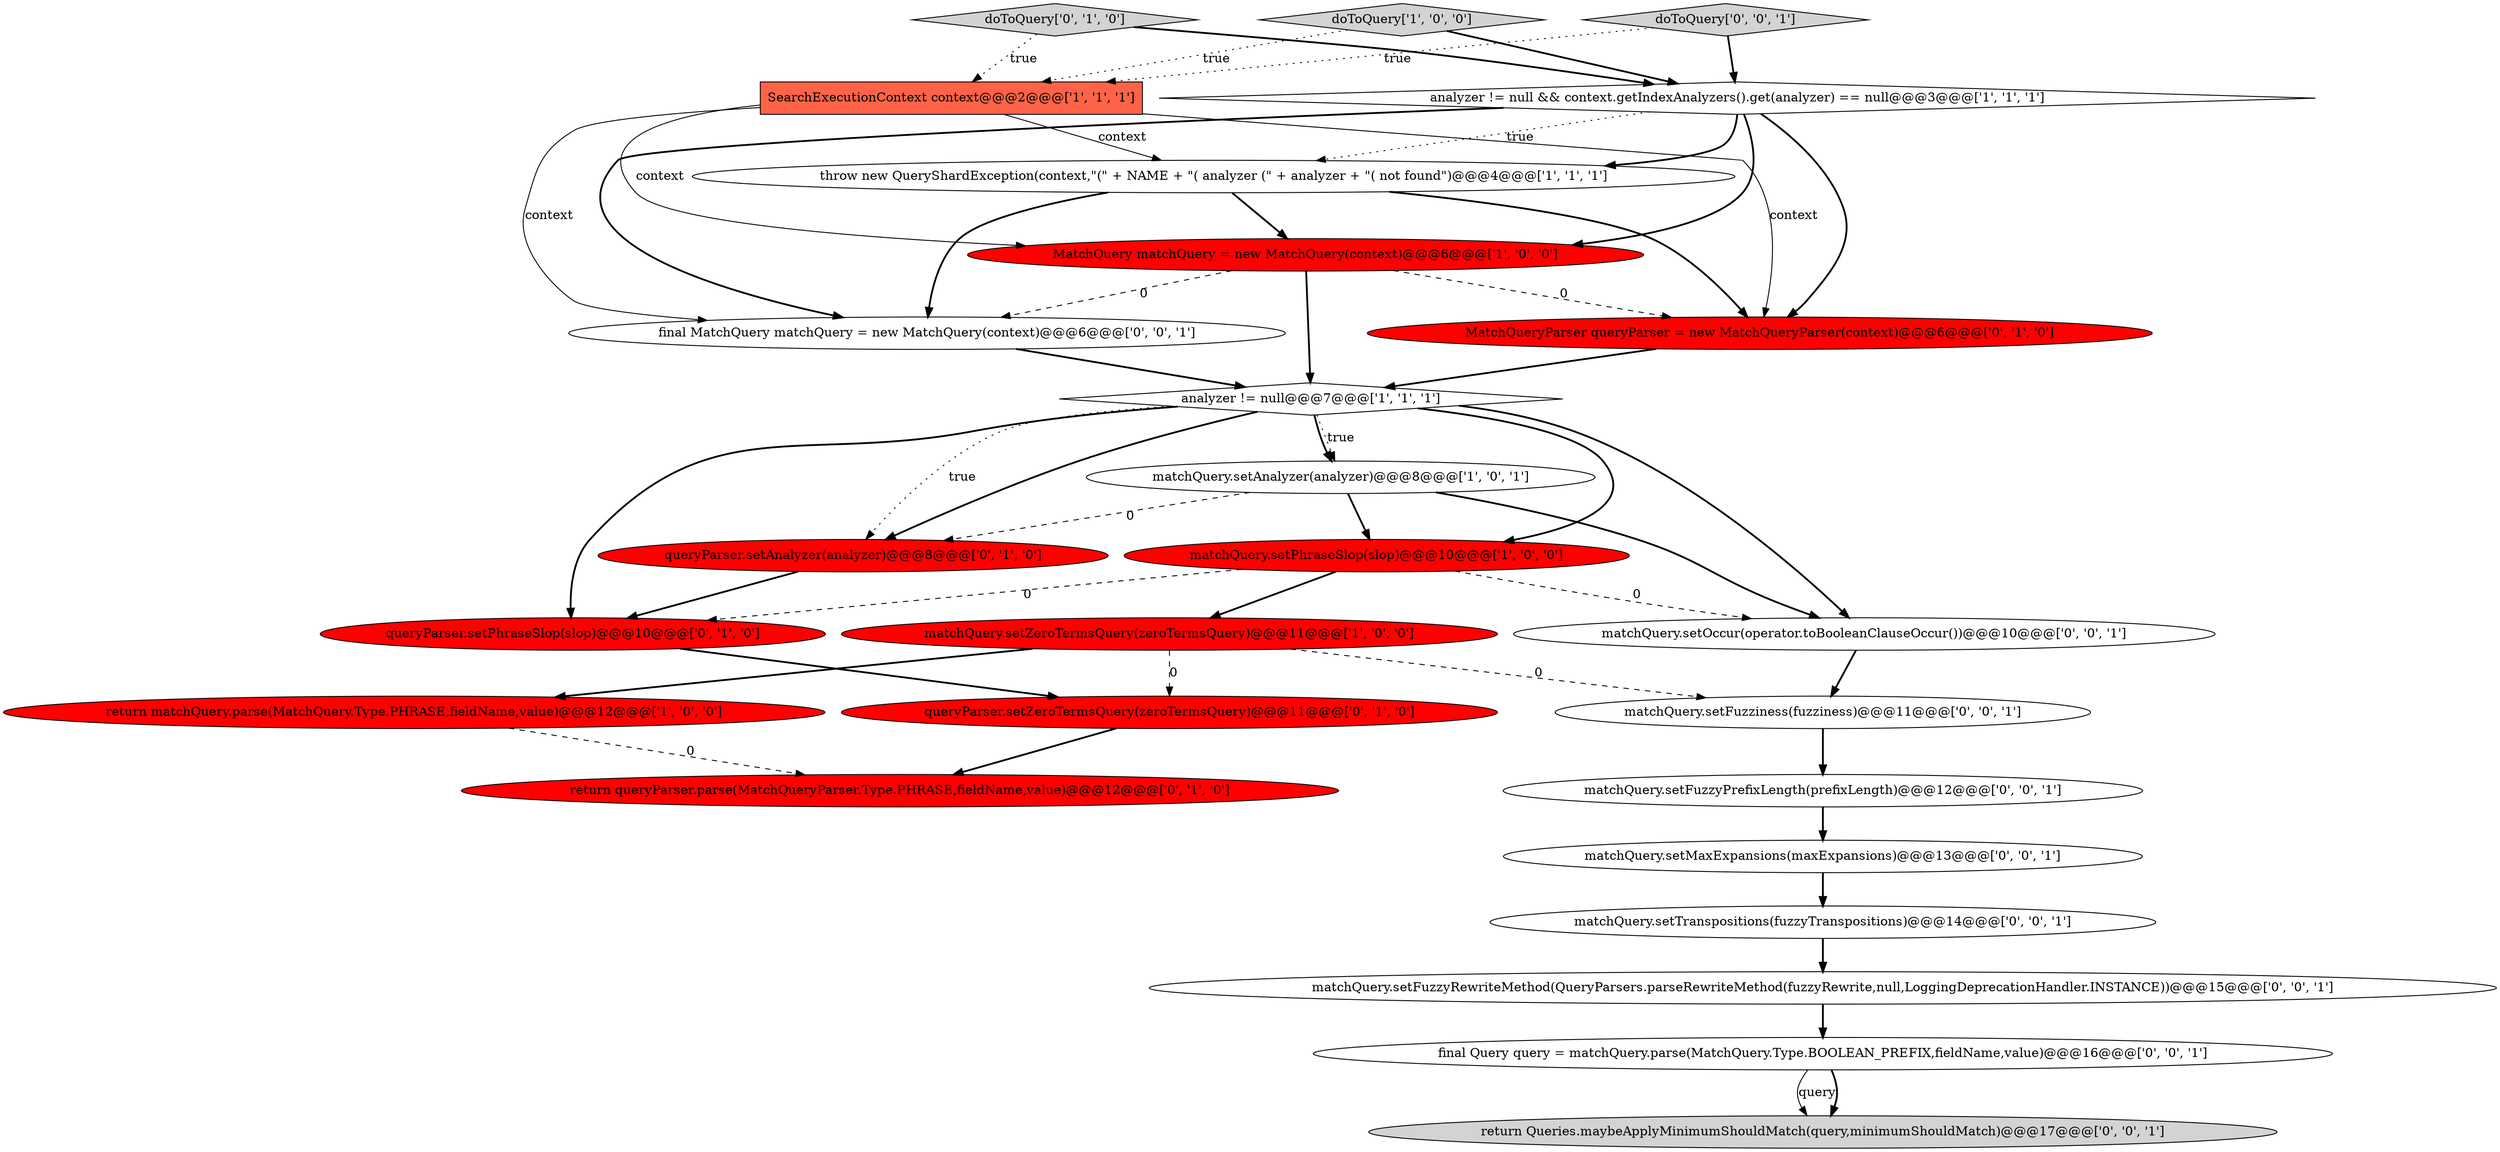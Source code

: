 digraph {
4 [style = filled, label = "return matchQuery.parse(MatchQuery.Type.PHRASE,fieldName,value)@@@12@@@['1', '0', '0']", fillcolor = red, shape = ellipse image = "AAA1AAABBB1BBB"];
13 [style = filled, label = "queryParser.setZeroTermsQuery(zeroTermsQuery)@@@11@@@['0', '1', '0']", fillcolor = red, shape = ellipse image = "AAA1AAABBB2BBB"];
7 [style = filled, label = "MatchQuery matchQuery = new MatchQuery(context)@@@6@@@['1', '0', '0']", fillcolor = red, shape = ellipse image = "AAA1AAABBB1BBB"];
3 [style = filled, label = "matchQuery.setZeroTermsQuery(zeroTermsQuery)@@@11@@@['1', '0', '0']", fillcolor = red, shape = ellipse image = "AAA1AAABBB1BBB"];
10 [style = filled, label = "queryParser.setAnalyzer(analyzer)@@@8@@@['0', '1', '0']", fillcolor = red, shape = ellipse image = "AAA1AAABBB2BBB"];
9 [style = filled, label = "matchQuery.setAnalyzer(analyzer)@@@8@@@['1', '0', '1']", fillcolor = white, shape = ellipse image = "AAA0AAABBB1BBB"];
25 [style = filled, label = "matchQuery.setFuzzyPrefixLength(prefixLength)@@@12@@@['0', '0', '1']", fillcolor = white, shape = ellipse image = "AAA0AAABBB3BBB"];
17 [style = filled, label = "final Query query = matchQuery.parse(MatchQuery.Type.BOOLEAN_PREFIX,fieldName,value)@@@16@@@['0', '0', '1']", fillcolor = white, shape = ellipse image = "AAA0AAABBB3BBB"];
8 [style = filled, label = "analyzer != null && context.getIndexAnalyzers().get(analyzer) == null@@@3@@@['1', '1', '1']", fillcolor = white, shape = diamond image = "AAA0AAABBB1BBB"];
20 [style = filled, label = "matchQuery.setTranspositions(fuzzyTranspositions)@@@14@@@['0', '0', '1']", fillcolor = white, shape = ellipse image = "AAA0AAABBB3BBB"];
5 [style = filled, label = "doToQuery['1', '0', '0']", fillcolor = lightgray, shape = diamond image = "AAA0AAABBB1BBB"];
0 [style = filled, label = "throw new QueryShardException(context,\"(\" + NAME + \"( analyzer (\" + analyzer + \"( not found\")@@@4@@@['1', '1', '1']", fillcolor = white, shape = ellipse image = "AAA0AAABBB1BBB"];
21 [style = filled, label = "matchQuery.setFuzzyRewriteMethod(QueryParsers.parseRewriteMethod(fuzzyRewrite,null,LoggingDeprecationHandler.INSTANCE))@@@15@@@['0', '0', '1']", fillcolor = white, shape = ellipse image = "AAA0AAABBB3BBB"];
24 [style = filled, label = "doToQuery['0', '0', '1']", fillcolor = lightgray, shape = diamond image = "AAA0AAABBB3BBB"];
2 [style = filled, label = "matchQuery.setPhraseSlop(slop)@@@10@@@['1', '0', '0']", fillcolor = red, shape = ellipse image = "AAA1AAABBB1BBB"];
14 [style = filled, label = "return queryParser.parse(MatchQueryParser.Type.PHRASE,fieldName,value)@@@12@@@['0', '1', '0']", fillcolor = red, shape = ellipse image = "AAA1AAABBB2BBB"];
12 [style = filled, label = "MatchQueryParser queryParser = new MatchQueryParser(context)@@@6@@@['0', '1', '0']", fillcolor = red, shape = ellipse image = "AAA1AAABBB2BBB"];
15 [style = filled, label = "doToQuery['0', '1', '0']", fillcolor = lightgray, shape = diamond image = "AAA0AAABBB2BBB"];
16 [style = filled, label = "return Queries.maybeApplyMinimumShouldMatch(query,minimumShouldMatch)@@@17@@@['0', '0', '1']", fillcolor = lightgray, shape = ellipse image = "AAA0AAABBB3BBB"];
18 [style = filled, label = "matchQuery.setOccur(operator.toBooleanClauseOccur())@@@10@@@['0', '0', '1']", fillcolor = white, shape = ellipse image = "AAA0AAABBB3BBB"];
1 [style = filled, label = "analyzer != null@@@7@@@['1', '1', '1']", fillcolor = white, shape = diamond image = "AAA0AAABBB1BBB"];
6 [style = filled, label = "SearchExecutionContext context@@@2@@@['1', '1', '1']", fillcolor = tomato, shape = box image = "AAA0AAABBB1BBB"];
23 [style = filled, label = "matchQuery.setFuzziness(fuzziness)@@@11@@@['0', '0', '1']", fillcolor = white, shape = ellipse image = "AAA0AAABBB3BBB"];
11 [style = filled, label = "queryParser.setPhraseSlop(slop)@@@10@@@['0', '1', '0']", fillcolor = red, shape = ellipse image = "AAA1AAABBB2BBB"];
22 [style = filled, label = "final MatchQuery matchQuery = new MatchQuery(context)@@@6@@@['0', '0', '1']", fillcolor = white, shape = ellipse image = "AAA0AAABBB3BBB"];
19 [style = filled, label = "matchQuery.setMaxExpansions(maxExpansions)@@@13@@@['0', '0', '1']", fillcolor = white, shape = ellipse image = "AAA0AAABBB3BBB"];
24->6 [style = dotted, label="true"];
5->8 [style = bold, label=""];
23->25 [style = bold, label=""];
6->0 [style = solid, label="context"];
9->10 [style = dashed, label="0"];
7->1 [style = bold, label=""];
1->10 [style = dotted, label="true"];
18->23 [style = bold, label=""];
9->2 [style = bold, label=""];
19->20 [style = bold, label=""];
2->3 [style = bold, label=""];
0->12 [style = bold, label=""];
5->6 [style = dotted, label="true"];
1->18 [style = bold, label=""];
6->12 [style = solid, label="context"];
12->1 [style = bold, label=""];
3->13 [style = dashed, label="0"];
3->4 [style = bold, label=""];
1->9 [style = bold, label=""];
8->7 [style = bold, label=""];
1->11 [style = bold, label=""];
6->22 [style = solid, label="context"];
0->7 [style = bold, label=""];
8->22 [style = bold, label=""];
20->21 [style = bold, label=""];
8->0 [style = bold, label=""];
3->23 [style = dashed, label="0"];
9->18 [style = bold, label=""];
17->16 [style = solid, label="query"];
1->9 [style = dotted, label="true"];
15->6 [style = dotted, label="true"];
11->13 [style = bold, label=""];
0->22 [style = bold, label=""];
25->19 [style = bold, label=""];
2->18 [style = dashed, label="0"];
7->12 [style = dashed, label="0"];
6->7 [style = solid, label="context"];
2->11 [style = dashed, label="0"];
8->0 [style = dotted, label="true"];
1->2 [style = bold, label=""];
4->14 [style = dashed, label="0"];
22->1 [style = bold, label=""];
24->8 [style = bold, label=""];
1->10 [style = bold, label=""];
13->14 [style = bold, label=""];
21->17 [style = bold, label=""];
15->8 [style = bold, label=""];
8->12 [style = bold, label=""];
7->22 [style = dashed, label="0"];
17->16 [style = bold, label=""];
10->11 [style = bold, label=""];
}
